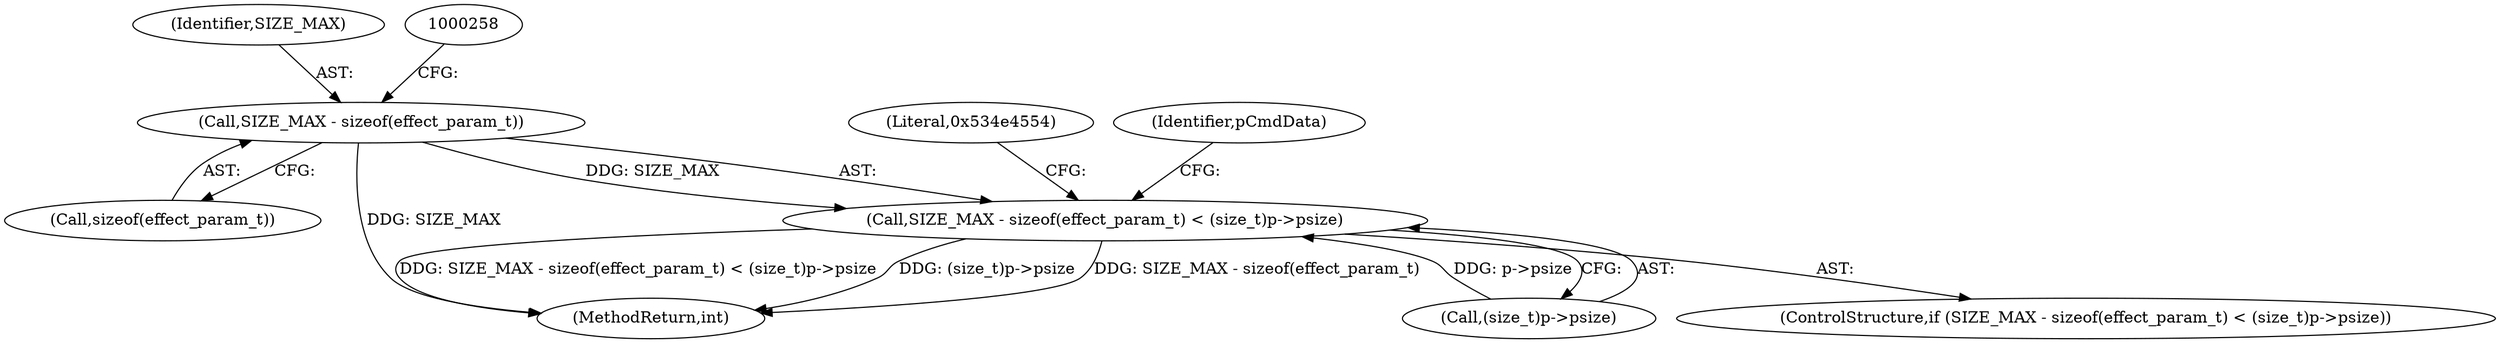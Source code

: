 digraph "0_Android_9e29523b9537983b4c4b205ff868d0b3bca0383b_0@API" {
"1000253" [label="(Call,SIZE_MAX - sizeof(effect_param_t))"];
"1000252" [label="(Call,SIZE_MAX - sizeof(effect_param_t) < (size_t)p->psize)"];
"1000251" [label="(ControlStructure,if (SIZE_MAX - sizeof(effect_param_t) < (size_t)p->psize))"];
"1000264" [label="(Literal,0x534e4554)"];
"1000252" [label="(Call,SIZE_MAX - sizeof(effect_param_t) < (size_t)p->psize)"];
"1000253" [label="(Call,SIZE_MAX - sizeof(effect_param_t))"];
"1000272" [label="(Identifier,pCmdData)"];
"1000255" [label="(Call,sizeof(effect_param_t))"];
"1000688" [label="(MethodReturn,int)"];
"1000257" [label="(Call,(size_t)p->psize)"];
"1000254" [label="(Identifier,SIZE_MAX)"];
"1000253" -> "1000252"  [label="AST: "];
"1000253" -> "1000255"  [label="CFG: "];
"1000254" -> "1000253"  [label="AST: "];
"1000255" -> "1000253"  [label="AST: "];
"1000258" -> "1000253"  [label="CFG: "];
"1000253" -> "1000688"  [label="DDG: SIZE_MAX"];
"1000253" -> "1000252"  [label="DDG: SIZE_MAX"];
"1000252" -> "1000251"  [label="AST: "];
"1000252" -> "1000257"  [label="CFG: "];
"1000257" -> "1000252"  [label="AST: "];
"1000264" -> "1000252"  [label="CFG: "];
"1000272" -> "1000252"  [label="CFG: "];
"1000252" -> "1000688"  [label="DDG: SIZE_MAX - sizeof(effect_param_t)"];
"1000252" -> "1000688"  [label="DDG: SIZE_MAX - sizeof(effect_param_t) < (size_t)p->psize"];
"1000252" -> "1000688"  [label="DDG: (size_t)p->psize"];
"1000257" -> "1000252"  [label="DDG: p->psize"];
}
